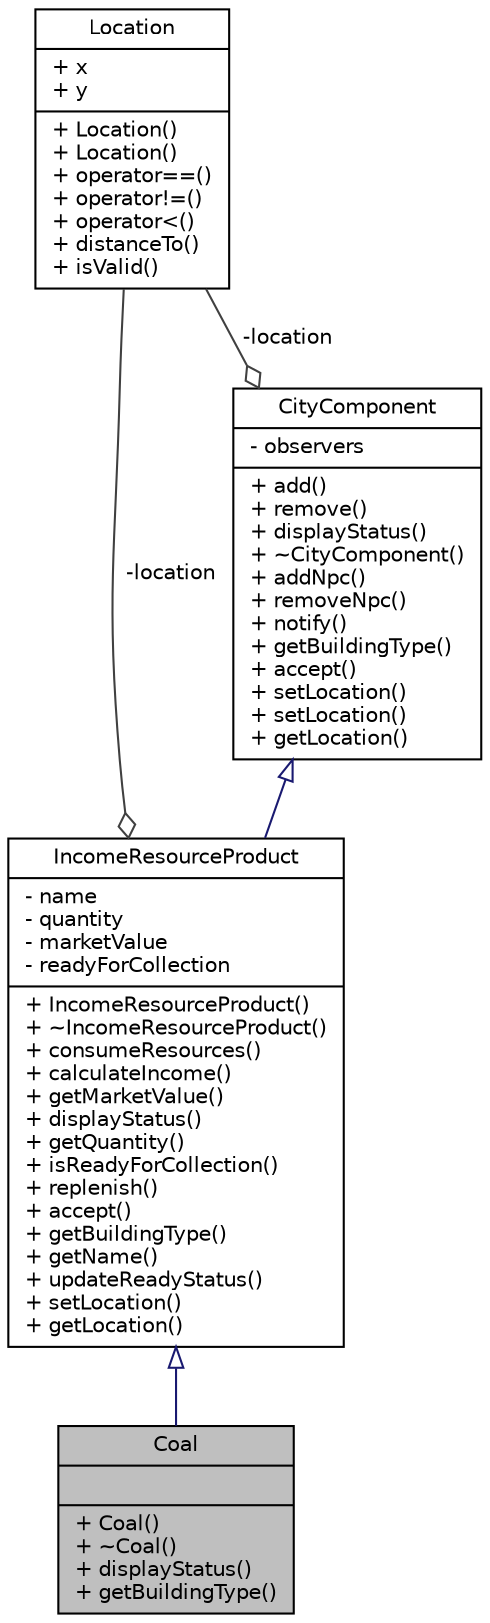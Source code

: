 digraph "Coal"
{
 // LATEX_PDF_SIZE
  edge [fontname="Helvetica",fontsize="10",labelfontname="Helvetica",labelfontsize="10"];
  node [fontname="Helvetica",fontsize="10",shape=record];
  Node1 [label="{Coal\n||+ Coal()\l+ ~Coal()\l+ displayStatus()\l+ getBuildingType()\l}",height=0.2,width=0.4,color="black", fillcolor="grey75", style="filled", fontcolor="black",tooltip="Represents a coal resource in the game, derived from IncomeResourceProduct."];
  Node2 -> Node1 [dir="back",color="midnightblue",fontsize="10",style="solid",arrowtail="onormal"];
  Node2 [label="{IncomeResourceProduct\n|- name\l- quantity\l- marketValue\l- readyForCollection\l|+ IncomeResourceProduct()\l+ ~IncomeResourceProduct()\l+ consumeResources()\l+ calculateIncome()\l+ getMarketValue()\l+ displayStatus()\l+ getQuantity()\l+ isReadyForCollection()\l+ replenish()\l+ accept()\l+ getBuildingType()\l+ getName()\l+ updateReadyStatus()\l+ setLocation()\l+ getLocation()\l}",height=0.2,width=0.4,color="black", fillcolor="white", style="filled",URL="$classIncomeResourceProduct.html",tooltip="Represents an income-generating resource in the city."];
  Node3 -> Node2 [dir="back",color="midnightblue",fontsize="10",style="solid",arrowtail="onormal"];
  Node3 [label="{CityComponent\n|- observers\l|+ add()\l+ remove()\l+ displayStatus()\l+ ~CityComponent()\l+ addNpc()\l+ removeNpc()\l+ notify()\l+ getBuildingType()\l+ accept()\l+ setLocation()\l+ setLocation()\l+ getLocation()\l}",height=0.2,width=0.4,color="black", fillcolor="white", style="filled",URL="$classCityComponent.html",tooltip="Abstract base class representing a component of a city."];
  Node4 -> Node3 [color="grey25",fontsize="10",style="solid",label=" -location" ,arrowhead="odiamond"];
  Node4 [label="{Location\n|+ x\l+ y\l|+ Location()\l+ Location()\l+ operator==()\l+ operator!=()\l+ operator\<()\l+ distanceTo()\l+ isValid()\l}",height=0.2,width=0.4,color="black", fillcolor="white", style="filled",URL="$structLocation.html",tooltip="Represents a 2D coordinate location on a grid."];
  Node4 -> Node2 [color="grey25",fontsize="10",style="solid",label=" -location" ,arrowhead="odiamond"];
}
